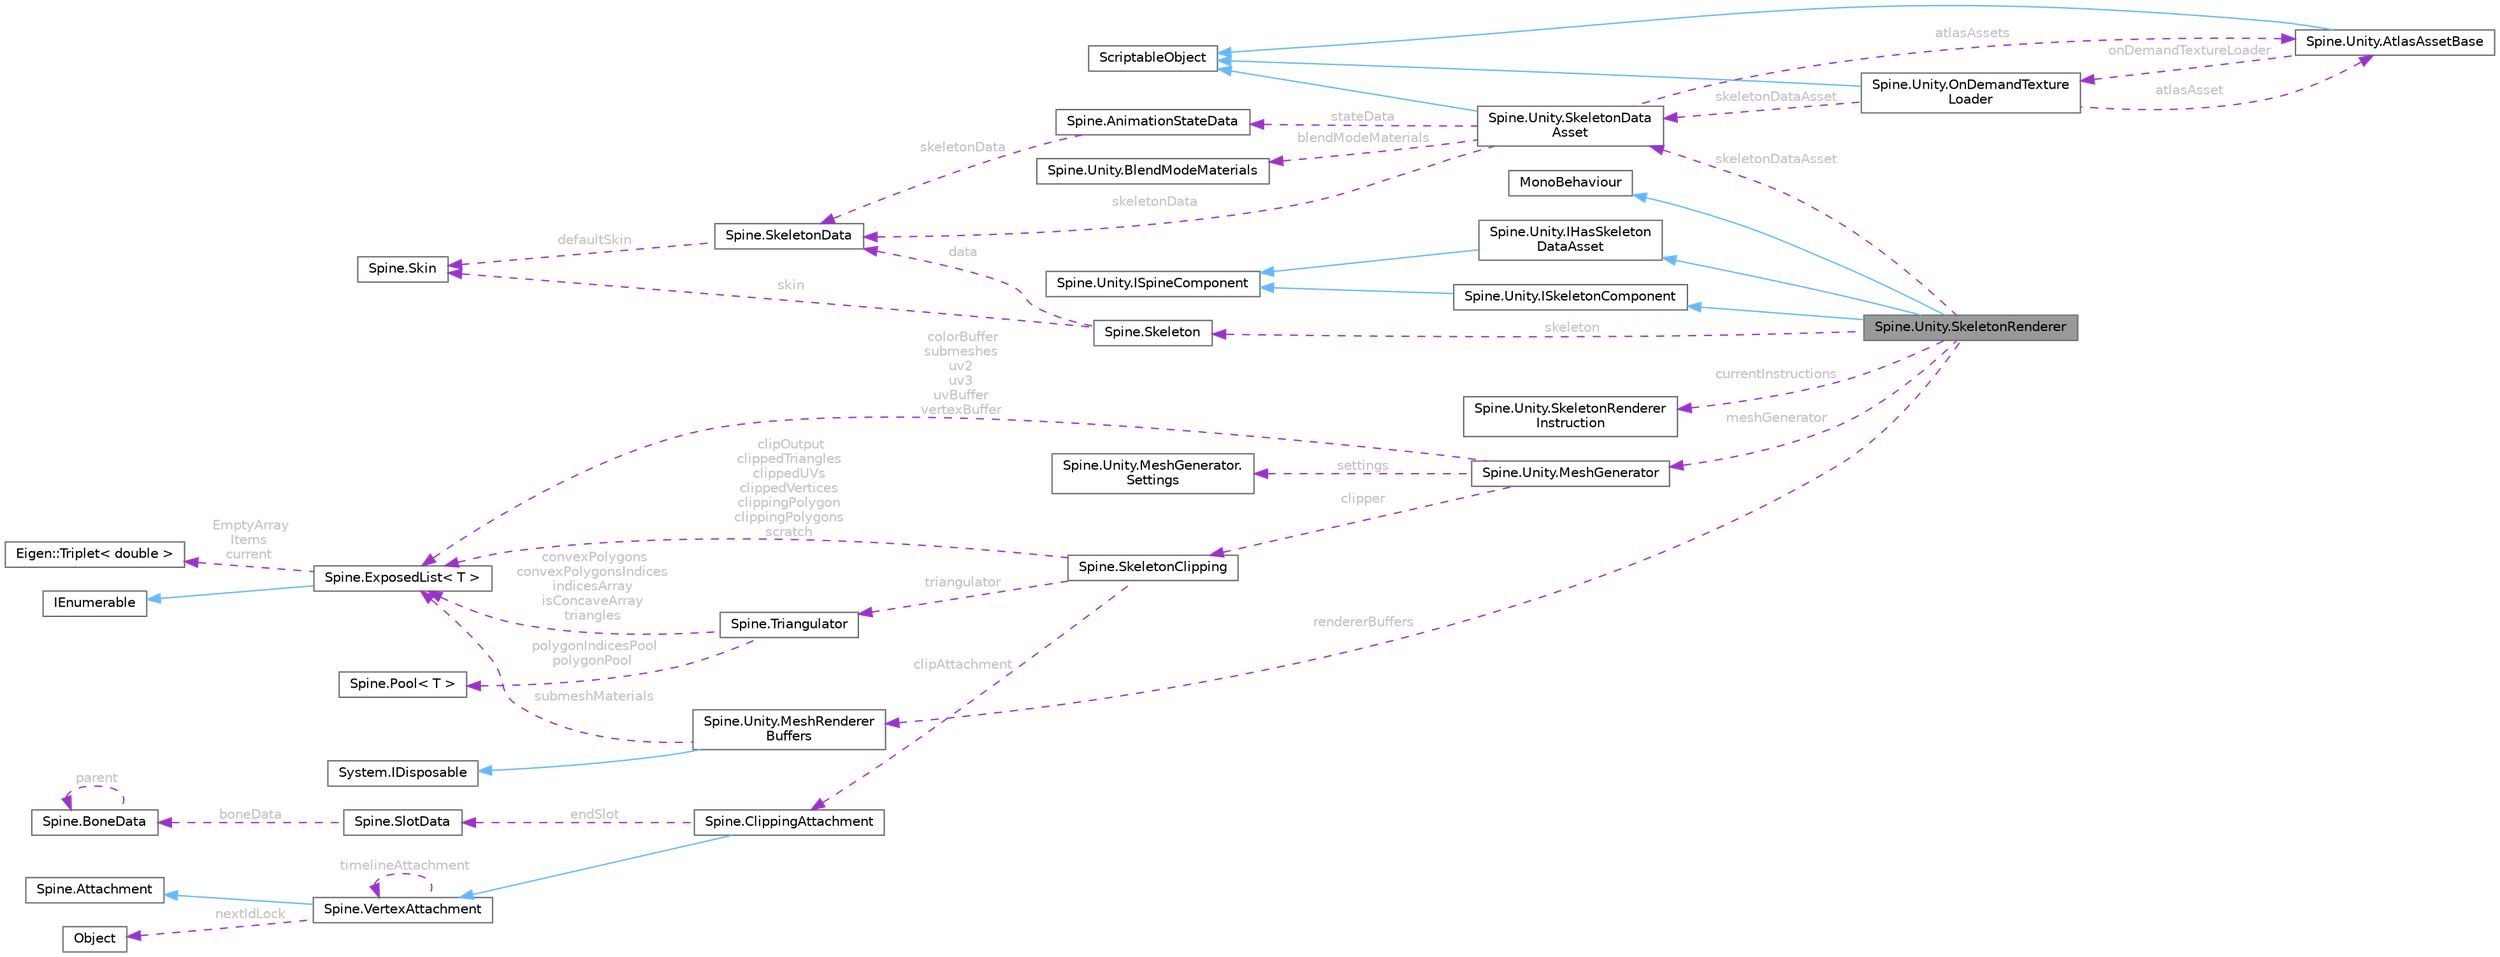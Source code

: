 digraph "Spine.Unity.SkeletonRenderer"
{
 // LATEX_PDF_SIZE
  bgcolor="transparent";
  edge [fontname=Helvetica,fontsize=10,labelfontname=Helvetica,labelfontsize=10];
  node [fontname=Helvetica,fontsize=10,shape=box,height=0.2,width=0.4];
  rankdir="LR";
  Node1 [id="Node000001",label="Spine.Unity.SkeletonRenderer",height=0.2,width=0.4,color="gray40", fillcolor="grey60", style="filled", fontcolor="black",tooltip="Base class of animated Spine skeleton components. This component manages and renders a skeleton."];
  Node2 -> Node1 [id="edge1_Node000001_Node000002",dir="back",color="steelblue1",style="solid",tooltip=" "];
  Node2 [id="Node000002",label="MonoBehaviour",height=0.2,width=0.4,color="gray40", fillcolor="white", style="filled",tooltip=" "];
  Node3 -> Node1 [id="edge2_Node000001_Node000003",dir="back",color="steelblue1",style="solid",tooltip=" "];
  Node3 [id="Node000003",label="Spine.Unity.ISkeletonComponent",height=0.2,width=0.4,color="gray40", fillcolor="white", style="filled",URL="$interface_spine_1_1_unity_1_1_i_skeleton_component.html",tooltip="A Spine-Unity Component that manages a Spine.Skeleton instance, instantiated from a SkeletonDataAsset..."];
  Node4 -> Node3 [id="edge3_Node000003_Node000004",dir="back",color="steelblue1",style="solid",tooltip=" "];
  Node4 [id="Node000004",label="Spine.Unity.ISpineComponent",height=0.2,width=0.4,color="gray40", fillcolor="white", style="filled",URL="$interface_spine_1_1_unity_1_1_i_spine_component.html",tooltip=" "];
  Node5 -> Node1 [id="edge4_Node000001_Node000005",dir="back",color="steelblue1",style="solid",tooltip=" "];
  Node5 [id="Node000005",label="Spine.Unity.IHasSkeleton\lDataAsset",height=0.2,width=0.4,color="gray40", fillcolor="white", style="filled",URL="$interface_spine_1_1_unity_1_1_i_has_skeleton_data_asset.html",tooltip="Holds a reference to a SkeletonDataAsset."];
  Node4 -> Node5 [id="edge5_Node000005_Node000004",dir="back",color="steelblue1",style="solid",tooltip=" "];
  Node6 -> Node1 [id="edge6_Node000001_Node000006",dir="back",color="darkorchid3",style="dashed",tooltip=" ",label=" skeletonDataAsset",fontcolor="grey" ];
  Node6 [id="Node000006",label="Spine.Unity.SkeletonData\lAsset",height=0.2,width=0.4,color="gray40", fillcolor="white", style="filled",URL="$class_spine_1_1_unity_1_1_skeleton_data_asset.html",tooltip=" "];
  Node7 -> Node6 [id="edge7_Node000006_Node000007",dir="back",color="steelblue1",style="solid",tooltip=" "];
  Node7 [id="Node000007",label="ScriptableObject",height=0.2,width=0.4,color="gray40", fillcolor="white", style="filled",tooltip=" "];
  Node8 -> Node6 [id="edge8_Node000006_Node000008",dir="back",color="darkorchid3",style="dashed",tooltip=" ",label=" atlasAssets",fontcolor="grey" ];
  Node8 [id="Node000008",label="Spine.Unity.AtlasAssetBase",height=0.2,width=0.4,color="gray40", fillcolor="white", style="filled",URL="$class_spine_1_1_unity_1_1_atlas_asset_base.html",tooltip=" "];
  Node7 -> Node8 [id="edge9_Node000008_Node000007",dir="back",color="steelblue1",style="solid",tooltip=" "];
  Node9 -> Node8 [id="edge10_Node000008_Node000009",dir="back",color="darkorchid3",style="dashed",tooltip=" ",label=" onDemandTextureLoader",fontcolor="grey" ];
  Node9 [id="Node000009",label="Spine.Unity.OnDemandTexture\lLoader",height=0.2,width=0.4,color="gray40", fillcolor="white", style="filled",URL="$class_spine_1_1_unity_1_1_on_demand_texture_loader.html",tooltip=" "];
  Node7 -> Node9 [id="edge11_Node000009_Node000007",dir="back",color="steelblue1",style="solid",tooltip=" "];
  Node8 -> Node9 [id="edge12_Node000009_Node000008",dir="back",color="darkorchid3",style="dashed",tooltip=" ",label=" atlasAsset",fontcolor="grey" ];
  Node6 -> Node9 [id="edge13_Node000009_Node000006",dir="back",color="darkorchid3",style="dashed",tooltip=" ",label=" skeletonDataAsset",fontcolor="grey" ];
  Node10 -> Node6 [id="edge14_Node000006_Node000010",dir="back",color="darkorchid3",style="dashed",tooltip=" ",label=" blendModeMaterials",fontcolor="grey" ];
  Node10 [id="Node000010",label="Spine.Unity.BlendModeMaterials",height=0.2,width=0.4,color="gray40", fillcolor="white", style="filled",URL="$class_spine_1_1_unity_1_1_blend_mode_materials.html",tooltip=" "];
  Node11 -> Node6 [id="edge15_Node000006_Node000011",dir="back",color="darkorchid3",style="dashed",tooltip=" ",label=" skeletonData",fontcolor="grey" ];
  Node11 [id="Node000011",label="Spine.SkeletonData",height=0.2,width=0.4,color="gray40", fillcolor="white", style="filled",URL="$class_spine_1_1_skeleton_data.html",tooltip="Stores the setup pose and all of the stateless data for a skeleton."];
  Node12 -> Node11 [id="edge16_Node000011_Node000012",dir="back",color="darkorchid3",style="dashed",tooltip=" ",label=" defaultSkin",fontcolor="grey" ];
  Node12 [id="Node000012",label="Spine.Skin",height=0.2,width=0.4,color="gray40", fillcolor="white", style="filled",URL="$class_spine_1_1_skin.html",tooltip="Stores attachments by slot index and attachment name."];
  Node13 -> Node6 [id="edge17_Node000006_Node000013",dir="back",color="darkorchid3",style="dashed",tooltip=" ",label=" stateData",fontcolor="grey" ];
  Node13 [id="Node000013",label="Spine.AnimationStateData",height=0.2,width=0.4,color="gray40", fillcolor="white", style="filled",URL="$class_spine_1_1_animation_state_data.html",tooltip="Stores mix (crossfade) durations to be applied when AnimationState animations are changed."];
  Node11 -> Node13 [id="edge18_Node000013_Node000011",dir="back",color="darkorchid3",style="dashed",tooltip=" ",label=" skeletonData",fontcolor="grey" ];
  Node14 -> Node1 [id="edge19_Node000001_Node000014",dir="back",color="darkorchid3",style="dashed",tooltip=" ",label=" currentInstructions",fontcolor="grey" ];
  Node14 [id="Node000014",label="Spine.Unity.SkeletonRenderer\lInstruction",height=0.2,width=0.4,color="gray40", fillcolor="white", style="filled",URL="$class_spine_1_1_unity_1_1_skeleton_renderer_instruction.html",tooltip="Instructions used by a SkeletonRenderer to render a mesh."];
  Node15 -> Node1 [id="edge20_Node000001_Node000015",dir="back",color="darkorchid3",style="dashed",tooltip=" ",label=" meshGenerator",fontcolor="grey" ];
  Node15 [id="Node000015",label="Spine.Unity.MeshGenerator",height=0.2,width=0.4,color="gray40", fillcolor="white", style="filled",URL="$class_spine_1_1_unity_1_1_mesh_generator.html",tooltip="Holds several methods to prepare and generate a UnityEngine mesh based on a skeleton...."];
  Node16 -> Node15 [id="edge21_Node000015_Node000016",dir="back",color="darkorchid3",style="dashed",tooltip=" ",label=" settings",fontcolor="grey" ];
  Node16 [id="Node000016",label="Spine.Unity.MeshGenerator.\lSettings",height=0.2,width=0.4,color="gray40", fillcolor="white", style="filled",URL="$struct_spine_1_1_unity_1_1_mesh_generator_1_1_settings.html",tooltip=" "];
  Node17 -> Node15 [id="edge22_Node000015_Node000017",dir="back",color="darkorchid3",style="dashed",tooltip=" ",label=" colorBuffer\nsubmeshes\nuv2\nuv3\nuvBuffer\nvertexBuffer",fontcolor="grey" ];
  Node17 [id="Node000017",label="Spine.ExposedList\< T \>",height=0.2,width=0.4,color="gray40", fillcolor="white", style="filled",URL="$class_spine_1_1_exposed_list-1-g.html",tooltip=" "];
  Node18 -> Node17 [id="edge23_Node000017_Node000018",dir="back",color="steelblue1",style="solid",tooltip=" "];
  Node18 [id="Node000018",label="IEnumerable",height=0.2,width=0.4,color="gray40", fillcolor="white", style="filled",tooltip=" "];
  Node19 -> Node17 [id="edge24_Node000017_Node000019",dir="back",color="darkorchid3",style="dashed",tooltip=" ",label=" EmptyArray\nItems\ncurrent",fontcolor="grey" ];
  Node19 [id="Node000019",label="Eigen::Triplet\< double \>",height=0.2,width=0.4,color="gray40", fillcolor="white", style="filled",URL="$class_eigen_1_1_triplet.html",tooltip=" "];
  Node20 -> Node15 [id="edge25_Node000015_Node000020",dir="back",color="darkorchid3",style="dashed",tooltip=" ",label=" clipper",fontcolor="grey" ];
  Node20 [id="Node000020",label="Spine.SkeletonClipping",height=0.2,width=0.4,color="gray40", fillcolor="white", style="filled",URL="$class_spine_1_1_skeleton_clipping.html",tooltip=" "];
  Node21 -> Node20 [id="edge26_Node000020_Node000021",dir="back",color="darkorchid3",style="dashed",tooltip=" ",label=" triangulator",fontcolor="grey" ];
  Node21 [id="Node000021",label="Spine.Triangulator",height=0.2,width=0.4,color="gray40", fillcolor="white", style="filled",URL="$class_spine_1_1_triangulator.html",tooltip=" "];
  Node17 -> Node21 [id="edge27_Node000021_Node000017",dir="back",color="darkorchid3",style="dashed",tooltip=" ",label=" convexPolygons\nconvexPolygonsIndices\nindicesArray\nisConcaveArray\ntriangles",fontcolor="grey" ];
  Node22 -> Node21 [id="edge28_Node000021_Node000022",dir="back",color="darkorchid3",style="dashed",tooltip=" ",label=" polygonIndicesPool\npolygonPool",fontcolor="grey" ];
  Node22 [id="Node000022",label="Spine.Pool\< T \>",height=0.2,width=0.4,color="gray40", fillcolor="white", style="filled",URL="$class_spine_1_1_pool-1-g.html",tooltip=" "];
  Node17 -> Node20 [id="edge29_Node000020_Node000017",dir="back",color="darkorchid3",style="dashed",tooltip=" ",label=" clipOutput\nclippedTriangles\nclippedUVs\nclippedVertices\nclippingPolygon\nclippingPolygons\nscratch",fontcolor="grey" ];
  Node23 -> Node20 [id="edge30_Node000020_Node000023",dir="back",color="darkorchid3",style="dashed",tooltip=" ",label=" clipAttachment",fontcolor="grey" ];
  Node23 [id="Node000023",label="Spine.ClippingAttachment",height=0.2,width=0.4,color="gray40", fillcolor="white", style="filled",URL="$class_spine_1_1_clipping_attachment.html",tooltip=" "];
  Node24 -> Node23 [id="edge31_Node000023_Node000024",dir="back",color="steelblue1",style="solid",tooltip=" "];
  Node24 [id="Node000024",label="Spine.VertexAttachment",height=0.2,width=0.4,color="gray40", fillcolor="white", style="filled",URL="$class_spine_1_1_vertex_attachment.html",tooltip=">An attachment with vertices that are transformed by one or more bones and can be deformed by a slot'..."];
  Node25 -> Node24 [id="edge32_Node000024_Node000025",dir="back",color="steelblue1",style="solid",tooltip=" "];
  Node25 [id="Node000025",label="Spine.Attachment",height=0.2,width=0.4,color="gray40", fillcolor="white", style="filled",URL="$class_spine_1_1_attachment.html",tooltip="The base class for all attachments."];
  Node26 -> Node24 [id="edge33_Node000024_Node000026",dir="back",color="darkorchid3",style="dashed",tooltip=" ",label=" nextIdLock",fontcolor="grey" ];
  Node26 [id="Node000026",label="Object",height=0.2,width=0.4,color="gray40", fillcolor="white", style="filled",URL="$class_object.html",tooltip=" "];
  Node24 -> Node24 [id="edge34_Node000024_Node000024",dir="back",color="darkorchid3",style="dashed",tooltip=" ",label=" timelineAttachment",fontcolor="grey" ];
  Node27 -> Node23 [id="edge35_Node000023_Node000027",dir="back",color="darkorchid3",style="dashed",tooltip=" ",label=" endSlot",fontcolor="grey" ];
  Node27 [id="Node000027",label="Spine.SlotData",height=0.2,width=0.4,color="gray40", fillcolor="white", style="filled",URL="$class_spine_1_1_slot_data.html",tooltip=" "];
  Node28 -> Node27 [id="edge36_Node000027_Node000028",dir="back",color="darkorchid3",style="dashed",tooltip=" ",label=" boneData",fontcolor="grey" ];
  Node28 [id="Node000028",label="Spine.BoneData",height=0.2,width=0.4,color="gray40", fillcolor="white", style="filled",URL="$class_spine_1_1_bone_data.html",tooltip=" "];
  Node28 -> Node28 [id="edge37_Node000028_Node000028",dir="back",color="darkorchid3",style="dashed",tooltip=" ",label=" parent",fontcolor="grey" ];
  Node29 -> Node1 [id="edge38_Node000001_Node000029",dir="back",color="darkorchid3",style="dashed",tooltip=" ",label=" rendererBuffers",fontcolor="grey" ];
  Node29 [id="Node000029",label="Spine.Unity.MeshRenderer\lBuffers",height=0.2,width=0.4,color="gray40", fillcolor="white", style="filled",URL="$class_spine_1_1_unity_1_1_mesh_renderer_buffers.html",tooltip="A double-buffered Mesh, and a shared material array, bundled for use by Spine components that need to..."];
  Node30 -> Node29 [id="edge39_Node000029_Node000030",dir="back",color="steelblue1",style="solid",tooltip=" "];
  Node30 [id="Node000030",label="System.IDisposable",height=0.2,width=0.4,color="gray40", fillcolor="white", style="filled",tooltip=" "];
  Node17 -> Node29 [id="edge40_Node000029_Node000017",dir="back",color="darkorchid3",style="dashed",tooltip=" ",label=" submeshMaterials",fontcolor="grey" ];
  Node31 -> Node1 [id="edge41_Node000001_Node000031",dir="back",color="darkorchid3",style="dashed",tooltip=" ",label=" skeleton",fontcolor="grey" ];
  Node31 [id="Node000031",label="Spine.Skeleton",height=0.2,width=0.4,color="gray40", fillcolor="white", style="filled",URL="$class_spine_1_1_skeleton.html",tooltip=" "];
  Node11 -> Node31 [id="edge42_Node000031_Node000011",dir="back",color="darkorchid3",style="dashed",tooltip=" ",label=" data",fontcolor="grey" ];
  Node12 -> Node31 [id="edge43_Node000031_Node000012",dir="back",color="darkorchid3",style="dashed",tooltip=" ",label=" skin",fontcolor="grey" ];
}
